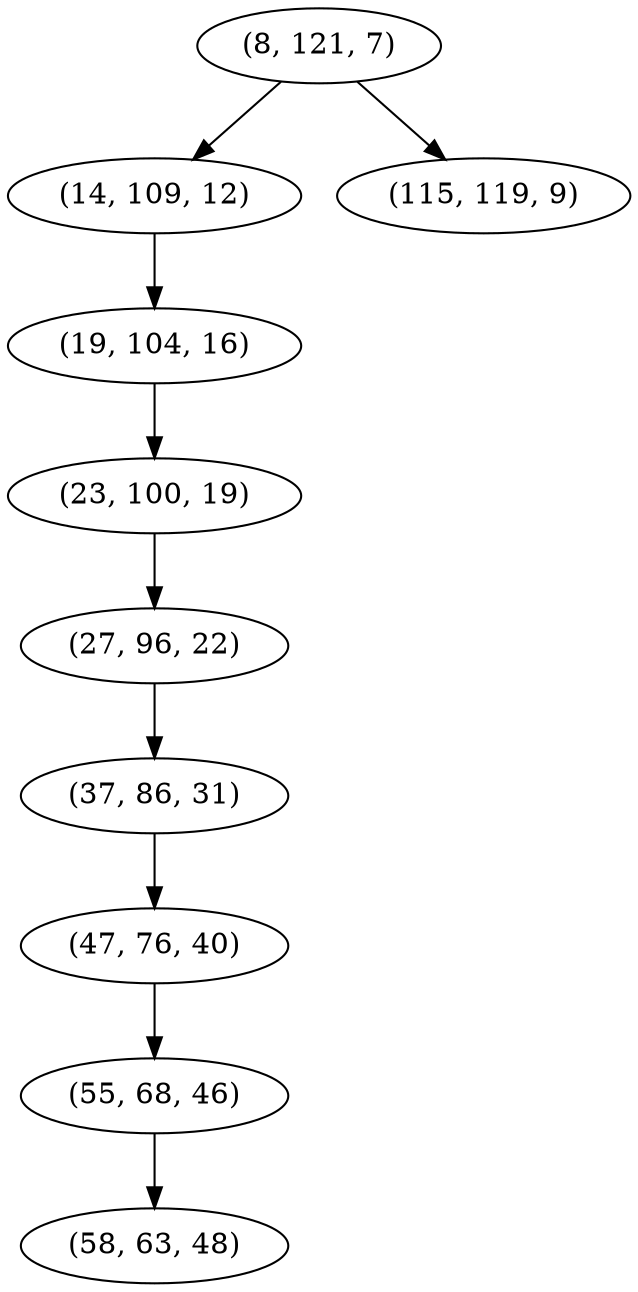 digraph tree {
    "(8, 121, 7)";
    "(14, 109, 12)";
    "(19, 104, 16)";
    "(23, 100, 19)";
    "(27, 96, 22)";
    "(37, 86, 31)";
    "(47, 76, 40)";
    "(55, 68, 46)";
    "(58, 63, 48)";
    "(115, 119, 9)";
    "(8, 121, 7)" -> "(14, 109, 12)";
    "(8, 121, 7)" -> "(115, 119, 9)";
    "(14, 109, 12)" -> "(19, 104, 16)";
    "(19, 104, 16)" -> "(23, 100, 19)";
    "(23, 100, 19)" -> "(27, 96, 22)";
    "(27, 96, 22)" -> "(37, 86, 31)";
    "(37, 86, 31)" -> "(47, 76, 40)";
    "(47, 76, 40)" -> "(55, 68, 46)";
    "(55, 68, 46)" -> "(58, 63, 48)";
}
